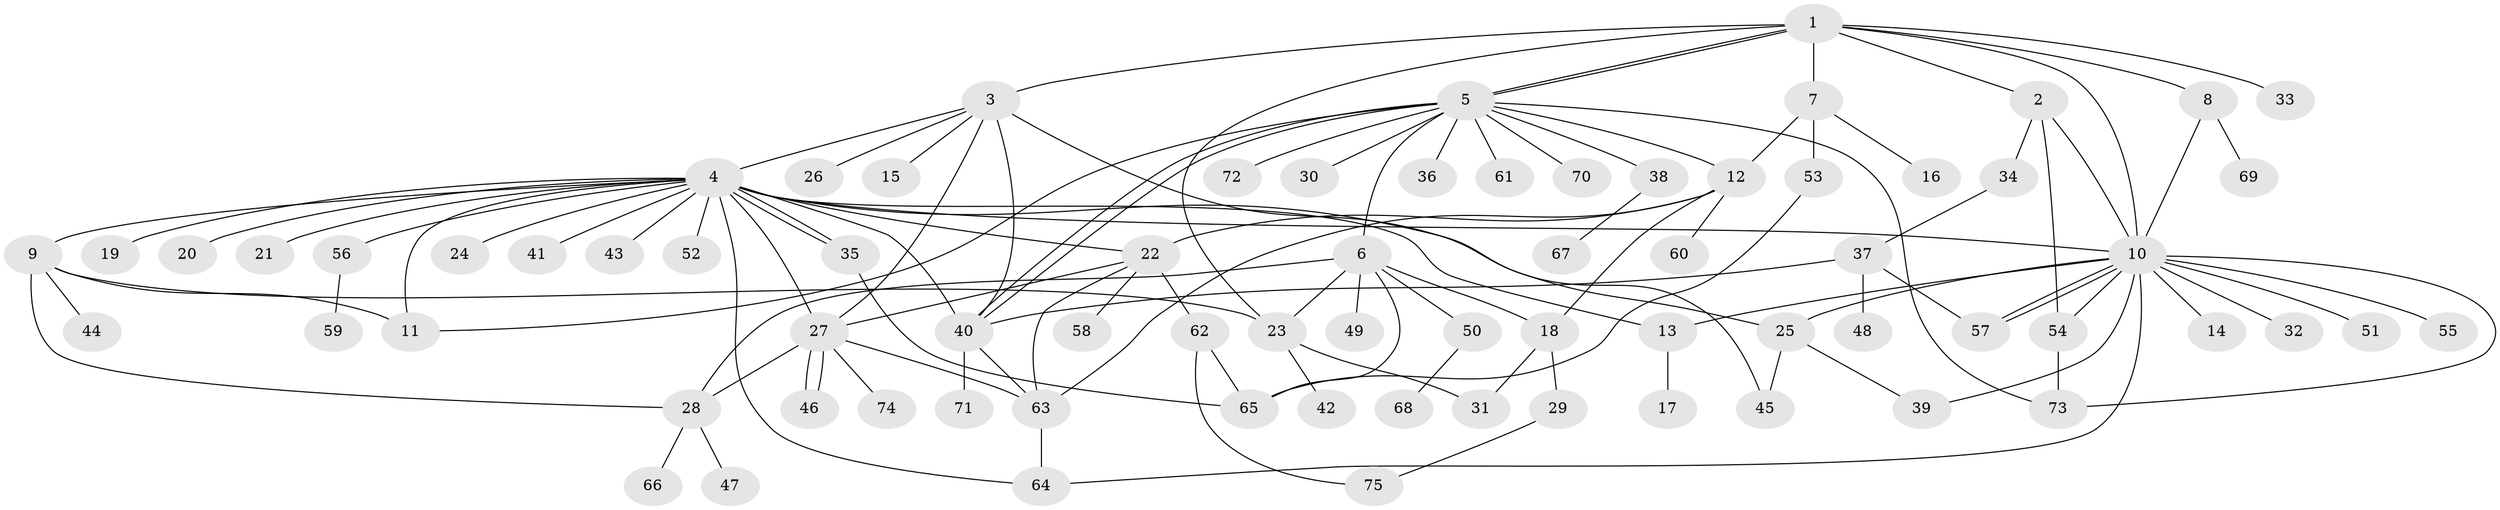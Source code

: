 // coarse degree distribution, {18: 0.017543859649122806, 4: 0.08771929824561403, 7: 0.017543859649122806, 19: 0.017543859649122806, 9: 0.03508771929824561, 3: 0.12280701754385964, 2: 0.12280701754385964, 15: 0.017543859649122806, 6: 0.03508771929824561, 1: 0.49122807017543857, 5: 0.03508771929824561}
// Generated by graph-tools (version 1.1) at 2025/41/03/06/25 10:41:49]
// undirected, 75 vertices, 114 edges
graph export_dot {
graph [start="1"]
  node [color=gray90,style=filled];
  1;
  2;
  3;
  4;
  5;
  6;
  7;
  8;
  9;
  10;
  11;
  12;
  13;
  14;
  15;
  16;
  17;
  18;
  19;
  20;
  21;
  22;
  23;
  24;
  25;
  26;
  27;
  28;
  29;
  30;
  31;
  32;
  33;
  34;
  35;
  36;
  37;
  38;
  39;
  40;
  41;
  42;
  43;
  44;
  45;
  46;
  47;
  48;
  49;
  50;
  51;
  52;
  53;
  54;
  55;
  56;
  57;
  58;
  59;
  60;
  61;
  62;
  63;
  64;
  65;
  66;
  67;
  68;
  69;
  70;
  71;
  72;
  73;
  74;
  75;
  1 -- 2;
  1 -- 3;
  1 -- 5;
  1 -- 5;
  1 -- 7;
  1 -- 8;
  1 -- 10;
  1 -- 23;
  1 -- 33;
  2 -- 10;
  2 -- 34;
  2 -- 54;
  3 -- 4;
  3 -- 15;
  3 -- 26;
  3 -- 27;
  3 -- 40;
  3 -- 45;
  4 -- 9;
  4 -- 10;
  4 -- 11;
  4 -- 13;
  4 -- 19;
  4 -- 20;
  4 -- 21;
  4 -- 22;
  4 -- 24;
  4 -- 25;
  4 -- 27;
  4 -- 35;
  4 -- 35;
  4 -- 40;
  4 -- 41;
  4 -- 43;
  4 -- 52;
  4 -- 56;
  4 -- 64;
  5 -- 6;
  5 -- 11;
  5 -- 12;
  5 -- 30;
  5 -- 36;
  5 -- 38;
  5 -- 40;
  5 -- 40;
  5 -- 61;
  5 -- 70;
  5 -- 72;
  5 -- 73;
  6 -- 18;
  6 -- 23;
  6 -- 28;
  6 -- 49;
  6 -- 50;
  6 -- 65;
  7 -- 12;
  7 -- 16;
  7 -- 53;
  8 -- 10;
  8 -- 69;
  9 -- 11;
  9 -- 23;
  9 -- 28;
  9 -- 44;
  10 -- 13;
  10 -- 14;
  10 -- 25;
  10 -- 32;
  10 -- 39;
  10 -- 51;
  10 -- 54;
  10 -- 55;
  10 -- 57;
  10 -- 57;
  10 -- 64;
  10 -- 73;
  12 -- 18;
  12 -- 22;
  12 -- 60;
  12 -- 63;
  13 -- 17;
  18 -- 29;
  18 -- 31;
  22 -- 27;
  22 -- 58;
  22 -- 62;
  22 -- 63;
  23 -- 31;
  23 -- 42;
  25 -- 39;
  25 -- 45;
  27 -- 28;
  27 -- 46;
  27 -- 46;
  27 -- 63;
  27 -- 74;
  28 -- 47;
  28 -- 66;
  29 -- 75;
  34 -- 37;
  35 -- 65;
  37 -- 40;
  37 -- 48;
  37 -- 57;
  38 -- 67;
  40 -- 63;
  40 -- 71;
  50 -- 68;
  53 -- 65;
  54 -- 73;
  56 -- 59;
  62 -- 65;
  62 -- 75;
  63 -- 64;
}
